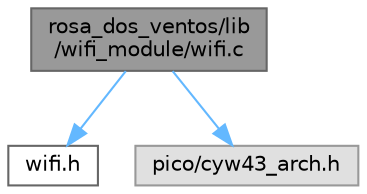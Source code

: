 digraph "rosa_dos_ventos/lib/wifi_module/wifi.c"
{
 // LATEX_PDF_SIZE
  bgcolor="transparent";
  edge [fontname=Helvetica,fontsize=10,labelfontname=Helvetica,labelfontsize=10];
  node [fontname=Helvetica,fontsize=10,shape=box,height=0.2,width=0.4];
  Node1 [id="Node000001",label="rosa_dos_ventos/lib\l/wifi_module/wifi.c",height=0.2,width=0.4,color="gray40", fillcolor="grey60", style="filled", fontcolor="black",tooltip="Implementação das funções do módulo WiFi."];
  Node1 -> Node2 [id="edge1_Node000001_Node000002",color="steelblue1",style="solid",tooltip=" "];
  Node2 [id="Node000002",label="wifi.h",height=0.2,width=0.4,color="grey40", fillcolor="white", style="filled",URL="$d4/d33/rosa__dos__ventos_2lib_2wifi__module_2wifi_8h.html",tooltip="Interface para o módulo WiFi."];
  Node1 -> Node3 [id="edge2_Node000001_Node000003",color="steelblue1",style="solid",tooltip=" "];
  Node3 [id="Node000003",label="pico/cyw43_arch.h",height=0.2,width=0.4,color="grey60", fillcolor="#E0E0E0", style="filled",tooltip=" "];
}
